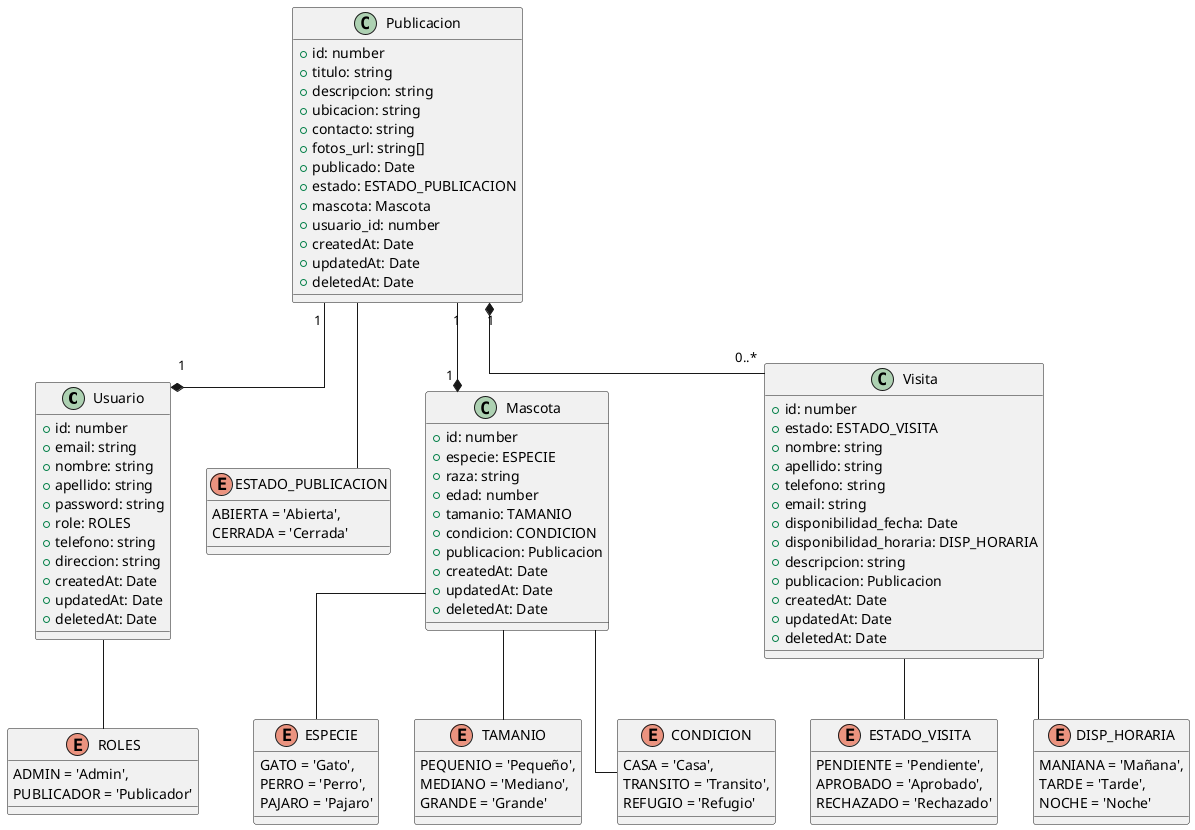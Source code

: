 @startuml AdoptAR

skinparam Linetype ortho

class Usuario {
  + id: number 
  + email: string
  + nombre: string
  + apellido: string 
  + password: string 
  + role: ROLES
  + telefono: string 
  + direccion: string
  + createdAt: Date
  + updatedAt: Date
  + deletedAt: Date
}

enum ROLES{
    ADMIN = 'Admin',
    PUBLICADOR = 'Publicador'
}

class Publicacion {
  + id: number
  + titulo: string
  + descripcion: string 
  + ubicacion: string
  + contacto: string
  + fotos_url: string[]
  + publicado: Date
  + estado: ESTADO_PUBLICACION
  + mascota: Mascota
  + usuario_id: number
  + createdAt: Date
  + updatedAt: Date
  + deletedAt: Date
}

enum ESTADO_PUBLICACION{
    ABIERTA = 'Abierta',
    CERRADA = 'Cerrada'
}

class Mascota {
  + id: number
  + especie: ESPECIE
  + raza: string
  + edad: number 
  + tamanio: TAMANIO
  + condicion: CONDICION
  + publicacion: Publicacion
  + createdAt: Date
  + updatedAt: Date
  + deletedAt: Date
}

enum ESPECIE{
    GATO = 'Gato',
    PERRO = 'Perro',
    PAJARO = 'Pajaro'
}

enum TAMANIO{
    PEQUENIO = 'Pequeño',
    MEDIANO = 'Mediano',
    GRANDE = 'Grande' 
}

enum CONDICION{
    CASA = 'Casa',
    TRANSITO = 'Transito',
    REFUGIO = 'Refugio'
}

class Visita {
  +id: number
  +estado: ESTADO_VISITA
  +nombre: string
  +apellido: string
  +telefono: string
  +email: string
  +disponibilidad_fecha: Date
  +disponibilidad_horaria: DISP_HORARIA
  +descripcion: string
  +publicacion: Publicacion
  +createdAt: Date
  +updatedAt: Date
  +deletedAt: Date
}

enum ESTADO_VISITA{
    PENDIENTE = 'Pendiente',
    APROBADO = 'Aprobado',
    RECHAZADO = 'Rechazado'
}

enum DISP_HORARIA{
    MANIANA = 'Mañana',
    TARDE = 'Tarde',
    NOCHE = 'Noche'
}

/' relaciones'/
Publicacion "1"--*"1" Usuario
Publicacion "1"--*"1" Mascota
Publicacion -- ESTADO_PUBLICACION
Mascota -- ESPECIE
Mascota -- TAMANIO
Mascota -- CONDICION
Publicacion "1" *-- "0..*" Visita 
Visita -- ESTADO_VISITA
Visita -- DISP_HORARIA
Usuario -- ROLES

@enduml